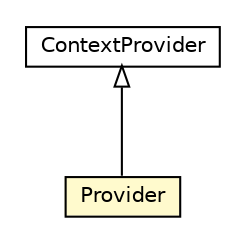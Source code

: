 #!/usr/local/bin/dot
#
# Class diagram 
# Generated by UMLGraph version R5_6-24-gf6e263 (http://www.umlgraph.org/)
#

digraph G {
	edge [fontname="Helvetica",fontsize=10,labelfontname="Helvetica",labelfontsize=10];
	node [fontname="Helvetica",fontsize=10,shape=plaintext];
	nodesep=0.25;
	ranksep=0.5;
	// org.universAAL.middleware.context.owl.ContextProvider
	c6427310 [label=<<table title="org.universAAL.middleware.context.owl.ContextProvider" border="0" cellborder="1" cellspacing="0" cellpadding="2" port="p" href="../../../../middleware/context/owl/ContextProvider.html">
		<tr><td><table border="0" cellspacing="0" cellpadding="1">
<tr><td align="center" balign="center"> ContextProvider </td></tr>
		</table></td></tr>
		</table>>, URL="../../../../middleware/context/owl/ContextProvider.html", fontname="Helvetica", fontcolor="black", fontsize=10.0];
	// org.universAAL.support.utils.context.low.Provider
	c6427708 [label=<<table title="org.universAAL.support.utils.context.low.Provider" border="0" cellborder="1" cellspacing="0" cellpadding="2" port="p" bgcolor="lemonChiffon" href="./Provider.html">
		<tr><td><table border="0" cellspacing="0" cellpadding="1">
<tr><td align="center" balign="center"> Provider </td></tr>
		</table></td></tr>
		</table>>, URL="./Provider.html", fontname="Helvetica", fontcolor="black", fontsize=10.0];
	//org.universAAL.support.utils.context.low.Provider extends org.universAAL.middleware.context.owl.ContextProvider
	c6427310:p -> c6427708:p [dir=back,arrowtail=empty];
}

